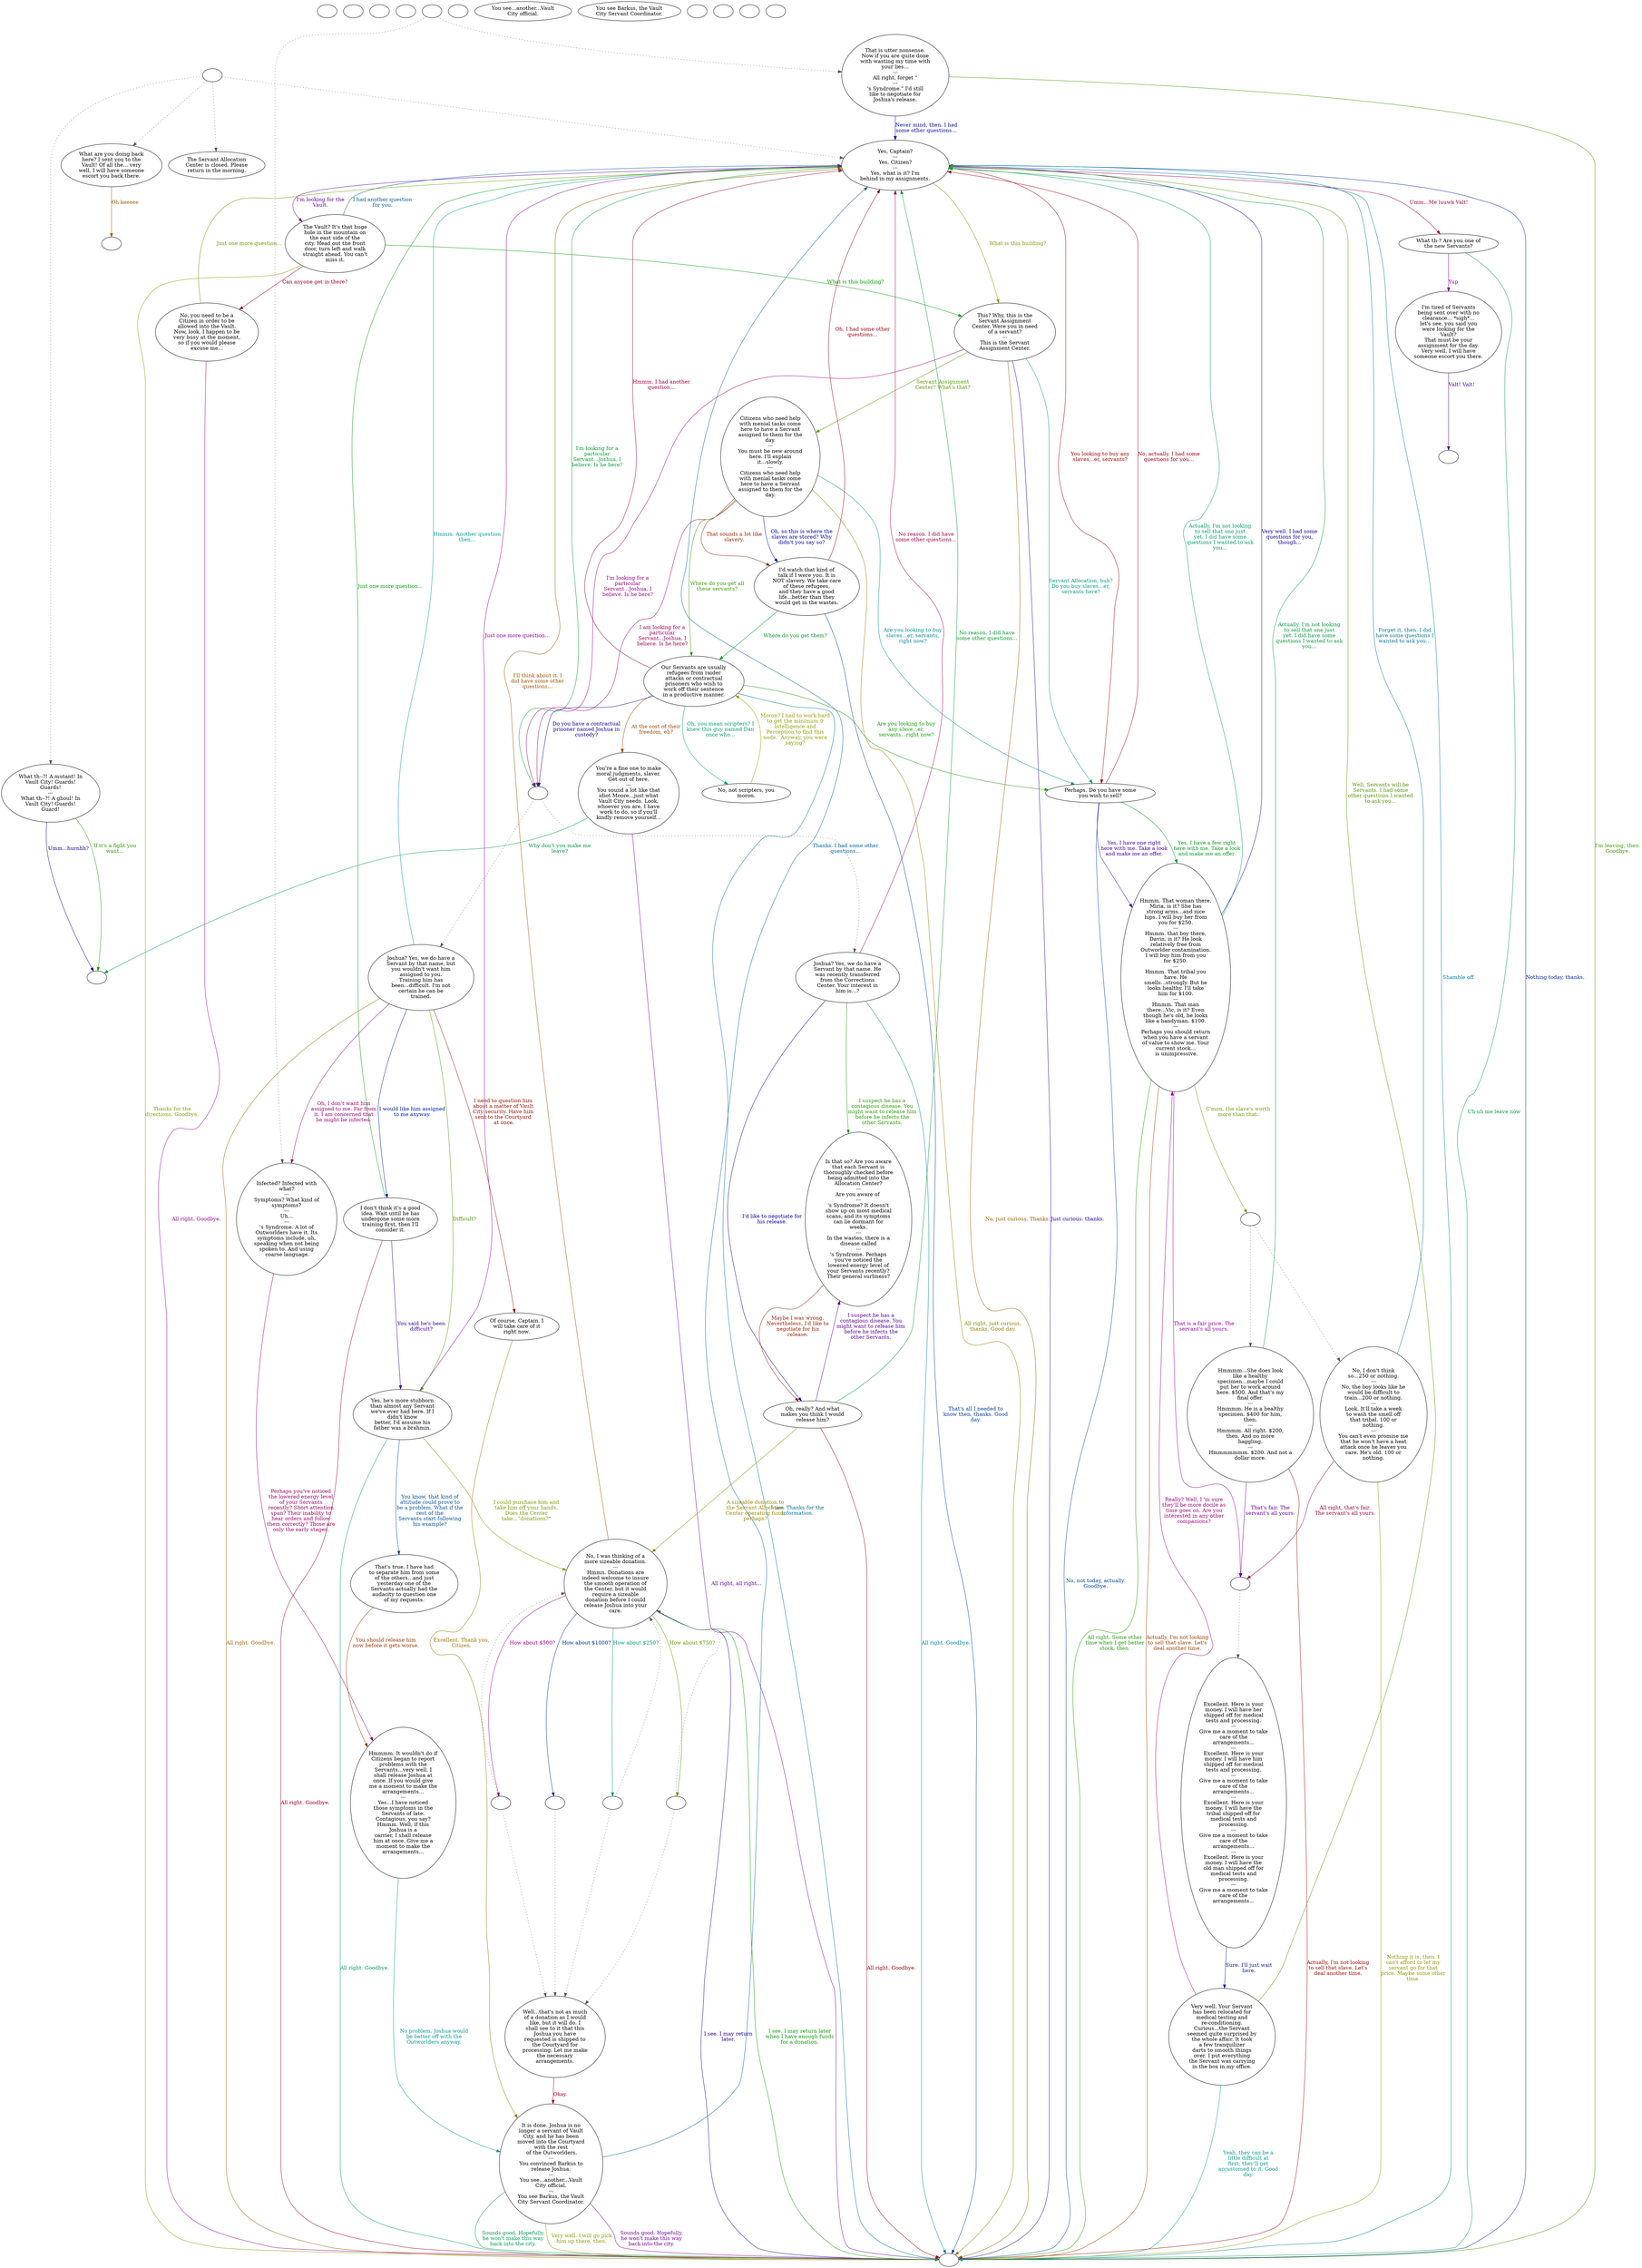 digraph vcbarkus {
  "checkPartyMembersNearDoor" [style=filled       fillcolor="#FFFFFF"       color="#000000"]
  "checkPartyMembersNearDoor" [label=""]
  "start" [style=filled       fillcolor="#FFFFFF"       color="#000000"]
  "start" [label=""]
  "critter_p_proc" [style=filled       fillcolor="#FFFFFF"       color="#000000"]
  "critter_p_proc" [label=""]
  "pickup_p_proc" [style=filled       fillcolor="#FFFFFF"       color="#000000"]
  "pickup_p_proc" [label=""]
  "talk_p_proc" [style=filled       fillcolor="#FFFFFF"       color="#000000"]
  "talk_p_proc" -> "Node001" [style=dotted color="#555555"]
  "talk_p_proc" -> "Node033" [style=dotted color="#555555"]
  "talk_p_proc" -> "Node002" [style=dotted color="#555555"]
  "talk_p_proc" -> "Node003" [style=dotted color="#555555"]
  "talk_p_proc" [label=""]
  "destroy_p_proc" [style=filled       fillcolor="#FFFFFF"       color="#000000"]
  "destroy_p_proc" [label=""]
  "look_at_p_proc" [style=filled       fillcolor="#FFFFFF"       color="#000000"]
  "look_at_p_proc" [label="You see...another...Vault\nCity official."]
  "description_p_proc" [style=filled       fillcolor="#FFFFFF"       color="#000000"]
  "description_p_proc" [label="You see Barkus, the Vault\nCity Servant Coordinator."]
  "use_skill_on_p_proc" [style=filled       fillcolor="#FFFFFF"       color="#000000"]
  "use_skill_on_p_proc" [label=""]
  "damage_p_proc" [style=filled       fillcolor="#FFFFFF"       color="#000000"]
  "damage_p_proc" [label=""]
  "map_enter_p_proc" [style=filled       fillcolor="#FFFFFF"       color="#000000"]
  "map_enter_p_proc" [label=""]
  "map_update_p_proc" [style=filled       fillcolor="#FFFFFF"       color="#000000"]
  "map_update_p_proc" [label=""]
  "Node998" [style=filled       fillcolor="#FFFFFF"       color="#000000"]
  "Node998" [label=""]
  "Node999" [style=filled       fillcolor="#FFFFFF"       color="#000000"]
  "Node999" [label=""]
  "Node001" [style=filled       fillcolor="#FFFFFF"       color="#000000"]
  "Node001" [label="What th--?! A mutant! In\nVault City! Guards!\nGuards!\n---\nWhat th--?! A ghoul! In\nVault City! Guards!\nGuard!"]
  "Node001" -> "Node998" [label="Umm...hurnhh?" color="#0D0099" fontcolor="#0D0099"]
  "Node001" -> "Node998" [label="If it's a fight you\nwant..." color="#209900" fontcolor="#209900"]
  "Node002" [style=filled       fillcolor="#FFFFFF"       color="#000000"]
  "Node002" [label="The Servant Allocation\nCenter is closed. Please\nreturn in the morning."]
  "Node003" [style=filled       fillcolor="#FFFFFF"       color="#000000"]
  "Node003" [label="Yes, Captain?\n---\nYes, Citizen?\n---\nYes, what is it? I'm\nbehind in my assignments."]
  "Node003" -> "Node006" [label="Umm...Me luuwk Valt!" color="#99004D" fontcolor="#99004D"]
  "Node003" -> "Node999" [label="Shamble off" color="#007999" fontcolor="#007999"]
  "Node003" -> "Node004" [label="What is this building?" color="#998C00" fontcolor="#998C00"]
  "Node003" -> "Node005" [label="I'm looking for the\nVault." color="#5F0099" fontcolor="#5F0099"]
  "Node003" -> "Node003a" [label="I'm looking for a\nparticular\nServant...Joshua, I\nbelieve. Is he here?" color="#009933" fontcolor="#009933"]
  "Node003" -> "Node027" [label="You looking to buy any\nslaves...er, servants?" color="#990600" fontcolor="#990600"]
  "Node003" -> "Node999" [label="Nothing today, thanks." color="#002799" fontcolor="#002799"]
  "Node003a" [style=filled       fillcolor="#FFFFFF"       color="#000000"]
  "Node003a" -> "Node013" [style=dotted color="#555555"]
  "Node003a" -> "Node017" [style=dotted color="#555555"]
  "Node003a" [label=""]
  "Node004" [style=filled       fillcolor="#FFFFFF"       color="#000000"]
  "Node004" [label="This? Why, this is the\nServant Assignment\nCenter. Were you in need\nof a servant?\n---\nThis is the Servant\nAssignment Center."]
  "Node004" -> "Node007" [label="Servant Assignment\nCenter? What's that?" color="#539900" fontcolor="#539900"]
  "Node004" -> "Node003a" [label="I'm looking for a\nparticular\nServant...Joshua, I\nbelieve. Is he here?" color="#990080" fontcolor="#990080"]
  "Node004" -> "Node027" [label="Servant Allocation, huh?\nDo you buy slaves...er,\nservants here?" color="#009986" fontcolor="#009986"]
  "Node004" -> "Node999" [label="No, just curious. Thanks." color="#995900" fontcolor="#995900"]
  "Node004" -> "Node999" [label="Just curious. thanks." color="#2C0099" fontcolor="#2C0099"]
  "Node005" [style=filled       fillcolor="#FFFFFF"       color="#000000"]
  "Node005" [label="The Vault? It's that huge\nhole in the mountain on\nthe east side of the\ncity. Head out the front\ndoor, turn left and walk\nstraight ahead. You can't\nmiss it."]
  "Node005" -> "Node004" [label="What is this building?" color="#009900" fontcolor="#009900"]
  "Node005" -> "Node010" [label="Can anyone get in there?" color="#99002D" fontcolor="#99002D"]
  "Node005" -> "Node003" [label="I had another question\nfor you." color="#005A99" fontcolor="#005A99"]
  "Node005" -> "Node999" [label="Thanks for the\ndirections. Goodbye." color="#869900" fontcolor="#869900"]
  "Node006" [style=filled       fillcolor="#FFFFFF"       color="#000000"]
  "Node006" [label="What th-? Are you one of\nthe new Servants?"]
  "Node006" -> "Node008" [label="Yup" color="#7F0099" fontcolor="#7F0099"]
  "Node006" -> "Node999" [label="Uh-uh me leave now" color="#009952" fontcolor="#009952"]
  "Node007" [style=filled       fillcolor="#FFFFFF"       color="#000000"]
  "Node007" [label="Citizens who need help\nwith menial tasks come\nhere to have a Servant\nassigned to them for the\nday.\n---\nYou must be new around\nhere. I'll explain\nit...slowly.\n---\nCitizens who need help\nwith menial tasks come\nhere to have a Servant\nassigned to them for the\nday."]
  "Node007" -> "Node009" [label="That sounds a lot like\nslavery." color="#992600" fontcolor="#992600"]
  "Node007" -> "Node009" [label="Oh, so this is where the\nslaves are stored? Why\ndidn't you say so?" color="#000799" fontcolor="#000799"]
  "Node007" -> "Node011" [label="Where do you get all\nthese servants?" color="#349900" fontcolor="#349900"]
  "Node007" -> "Node003a" [label="I am looking for a\nparticular\nServant...Joshua, I\nbelieve. Is he here?" color="#990060" fontcolor="#990060"]
  "Node007" -> "Node027" [label="Are you looking to buy\nslaves...er, servants,\nright now?" color="#008D99" fontcolor="#008D99"]
  "Node007" -> "Node999" [label="All right, just curious,\nthanks. Good day." color="#997900" fontcolor="#997900"]
  "Node008" [style=filled       fillcolor="#FFFFFF"       color="#000000"]
  "Node008" [label="I'm tired of Servants\nbeing sent over with no\nclearance... *sigh*...\nlet's see, you said you\nwere looking for the\nVault?\nThat must be your\nassignment for the day.\nVery well. I will have\nsomeone escort you there."]
  "Node008" -> "Node008a" [label="Valt! Valt!" color="#4C0099" fontcolor="#4C0099"]
  "Node008a" [style=filled       fillcolor="#FFFFFF"       color="#000000"]
  "Node008a" [label=""]
  "Node009" [style=filled       fillcolor="#FFFFFF"       color="#000000"]
  "Node009" [label="I'd watch that kind of\ntalk if I were you. It is\nNOT slavery. We take care\nof these refugees,\nand they have a good\nlife...better than they\nwould get in the wastes."]
  "Node009" -> "Node011" [label="Where do you get them?" color="#00991F" fontcolor="#00991F"]
  "Node009" -> "Node003" [label="Oh, I had some other\nquestions..." color="#99000D" fontcolor="#99000D"]
  "Node009" -> "Node999" [label="That's all I needed to\nknow then, thanks. Good\nday." color="#003A99" fontcolor="#003A99"]
  "Node010" [style=filled       fillcolor="#FFFFFF"       color="#000000"]
  "Node010" [label="No, you need to be a\nCitizen in order to be\nallowed into the Vault.\nNow, look, I happen to be\nvery busy at the moment,\nso if you would please\nexcuse me..."]
  "Node010" -> "Node003" [label="Just one more question..." color="#679900" fontcolor="#679900"]
  "Node010" -> "Node999" [label="All right. Goodbye." color="#990093" fontcolor="#990093"]
  "Node011" [style=filled       fillcolor="#FFFFFF"       color="#000000"]
  "Node011" [label="Our Servants are usually\nrefugees from raider\nattacks or contractual\nprisoners who wish to\nwork off their sentence\nin a productive manner."]
  "Node011" -> "Node011a" [label="Oh, you mean scripters? I\nknew this guy named Dan\nonce who..." color="#009972" fontcolor="#009972"]
  "Node011" -> "Node012" [label="At the cost of their\nfreedom, eh?" color="#994500" fontcolor="#994500"]
  "Node011" -> "Node003a" [label="Do you have a contractual\nprisoner named Joshua in\ncustody?" color="#190099" fontcolor="#190099"]
  "Node011" -> "Node027" [label="Are you looking to buy\nany slave...er,\nservants...right now?" color="#149900" fontcolor="#149900"]
  "Node011" -> "Node003" [label="Hmmm. I had another\nquestion..." color="#990041" fontcolor="#990041"]
  "Node011" -> "Node999" [label="I see. Thanks for the\ninformation." color="#006D99" fontcolor="#006D99"]
  "Node011a" [style=filled       fillcolor="#FFFFFF"       color="#000000"]
  "Node011a" [label="No, not scripters, you\nmoron."]
  "Node011a" -> "Node011" [label="Moron? I had to work hard\nto get the minimum 9\nIntelligence and\nPerception to find this\nnode.  Anyway, you were\nsaying?" color="#999800" fontcolor="#999800"]
  "Node012" [style=filled       fillcolor="#FFFFFF"       color="#000000"]
  "Node012" [label="You're a fine one to make\nmoral judgments, slaver.\nGet out of here.\n---\nYou sound a lot like that\nidiot Moore...just what\nVault City needs. Look,\nwhoever you are, I have\nwork to do, so if you'll\nkindly remove yourself..."]
  "Node012" -> "Node999" [label="All right, all right..." color="#6B0099" fontcolor="#6B0099"]
  "Node012" -> "Node998" [label="Why don't you make me\nleave?" color="#00993F" fontcolor="#00993F"]
  "Node013" [style=filled       fillcolor="#FFFFFF"       color="#000000"]
  "Node013" [label="Joshua? Yes, we do have a\nServant by that name, but\nyou wouldn't want him\nassigned to you.\nTraining him has\nbeen...difficult. I'm not\ncertain he can be\ntrained."]
  "Node013" -> "Node026" [label="I need to question him\nabout a matter of Vault\nCity security. Have him\nsent to the Courtyard\n at once." color="#991200" fontcolor="#991200"]
  "Node013" -> "Node014" [label="I would like him assigned\nto me anyway." color="#001A99" fontcolor="#001A99"]
  "Node013" -> "Node015" [label="Difficult?" color="#479900" fontcolor="#479900"]
  "Node013" -> "Node024" [label="Oh, I don't want him\nassigned to me. Far from\nit. I am concerned that\nhe might be infected." color="#990074" fontcolor="#990074"]
  "Node013" -> "Node003" [label="Hmmm. Another question\nthen..." color="#009992" fontcolor="#009992"]
  "Node013" -> "Node999" [label="All right. Goodbye." color="#996500" fontcolor="#996500"]
  "Node014" [style=filled       fillcolor="#FFFFFF"       color="#000000"]
  "Node014" [label="I don't think it's a good\nidea. Wait until he has\nundergone some more\ntraining first, then I'll\nconsider it."]
  "Node014" -> "Node015" [label="You said he's been\ndifficult?" color="#380099" fontcolor="#380099"]
  "Node014" -> "Node003" [label="Just one more question..." color="#00990C" fontcolor="#00990C"]
  "Node014" -> "Node999" [label="All right. Goodbye." color="#990021" fontcolor="#990021"]
  "Node015" [style=filled       fillcolor="#FFFFFF"       color="#000000"]
  "Node015" [label="Yes, he's more stubborn\nthan almost any Servant\nwe've ever had here. If I\ndidn't know\nbetter, I'd assume his\nfather was a brahmin."]
  "Node015" -> "Node016" [label="You know, that kind of\nattitude could prove to\nbe a problem. What if the\nrest of the\nServants start following\nhis example?" color="#004E99" fontcolor="#004E99"]
  "Node015" -> "Node019" [label="I could purchase him and\ntake him off your hands.\nDoes the Center\ntake...\"donations?\"" color="#7A9900" fontcolor="#7A9900"]
  "Node015" -> "Node003" [label="Just one more question..." color="#8B0099" fontcolor="#8B0099"]
  "Node015" -> "Node999" [label="All right. Goodbye." color="#00995E" fontcolor="#00995E"]
  "Node016" [style=filled       fillcolor="#FFFFFF"       color="#000000"]
  "Node016" [label="That's true. I have had\nto separate him from some\nof the others...and just\nyesterday one of the\nServants actually had the\naudacity to question one\nof my requests."]
  "Node016" -> "Node025" [label="You should release him\nnow before it gets worse." color="#993200" fontcolor="#993200"]
  "Node017" [style=filled       fillcolor="#FFFFFF"       color="#000000"]
  "Node017" [label="Joshua? Yes, we do have a\nServant by that name. He\nwas recently transferred\nfrom the Corrections\nCenter. Your interest in\nhim is...?"]
  "Node017" -> "Node018" [label="I'd like to negotiate for\nhis release." color="#050099" fontcolor="#050099"]
  "Node017" -> "Node022" [label="I suspect he has a\ncontagious disease. You\nmight want to release him\nbefore he infects the\nother Servants." color="#279900" fontcolor="#279900"]
  "Node017" -> "Node003" [label="No reason. I did have\nsome other questions..." color="#990054" fontcolor="#990054"]
  "Node017" -> "Node999" [label="All right. Goodbye." color="#008199" fontcolor="#008199"]
  "Node018" [style=filled       fillcolor="#FFFFFF"       color="#000000"]
  "Node018" [label="Oh, really? And what\nmakes you think I would\nrelease him?"]
  "Node018" -> "Node019" [label="A sizeable donation to\nthe Servant Allocation\nCenter operating fund,\nperhaps?" color="#998500" fontcolor="#998500"]
  "Node018" -> "Node022" [label="I suspect he has a\ncontagious disease. You\nmight want to release him\nbefore he infects the\nother Servants." color="#580099" fontcolor="#580099"]
  "Node018" -> "Node003" [label="No reason. I did have\nsome other questions..." color="#00992B" fontcolor="#00992B"]
  "Node018" -> "Node999" [label="All right. Goodbye." color="#990001" fontcolor="#990001"]
  "Node019" [style=filled       fillcolor="#FFFFFF"       color="#000000"]
  "Node019" [label="No, I was thinking of a\nmore sizeable donation.\n---\nHmmn. Donations are\nindeed welcome to insure\nthe smooth operation of\nthe Center, but it would\nrequire a sizeable\ndonation before I could\nrelease Joshua into your\ncare."]
  "Node019" -> "Node019a" [label="How about $1000?" color="#002E99" fontcolor="#002E99"]
  "Node019" -> "Node019b" [label="How about $750?" color="#5B9900" fontcolor="#5B9900"]
  "Node019" -> "Node019c" [label="How about $500?" color="#990087" fontcolor="#990087"]
  "Node019" -> "Node019d" [label="How about $250?" color="#00997E" fontcolor="#00997E"]
  "Node019" -> "Node003" [label="I'll think about it. I\ndid have some other\nquestions..." color="#995100" fontcolor="#995100"]
  "Node019" -> "Node999" [label="I see. I may return\nlater." color="#250099" fontcolor="#250099"]
  "Node019" -> "Node999" [label="I see. I may return later\nwhen I have enough funds\nfor a donation." color="#089900" fontcolor="#089900"]
  "Node019a" [style=filled       fillcolor="#FFFFFF"       color="#000000"]
  "Node019a" -> "Node020" [style=dotted color="#555555"]
  "Node019a" [label=""]
  "Node019b" [style=filled       fillcolor="#FFFFFF"       color="#000000"]
  "Node019b" -> "Node020" [style=dotted color="#555555"]
  "Node019b" -> "Node019" [style=dotted color="#555555"]
  "Node019b" [label=""]
  "Node019c" [style=filled       fillcolor="#FFFFFF"       color="#000000"]
  "Node019c" -> "Node020" [style=dotted color="#555555"]
  "Node019c" -> "Node019" [style=dotted color="#555555"]
  "Node019c" [label=""]
  "Node019d" [style=filled       fillcolor="#FFFFFF"       color="#000000"]
  "Node019d" -> "Node020" [style=dotted color="#555555"]
  "Node019d" -> "Node019" [style=dotted color="#555555"]
  "Node019d" [label=""]
  "Node020" [style=filled       fillcolor="#FFFFFF"       color="#000000"]
  "Node020" [label="Well...that's not as much\nof a donation as I would\nlike, but it will do. I\nshall see to it that this\nJoshua you have\nrequested is shipped to\nthe Courtyard for\nprocessing. Let me make\nthe necessary\narrangements."]
  "Node020" -> "Node021" [label="Okay." color="#990034" fontcolor="#990034"]
  "Node021" [style=filled       fillcolor="#FFFFFF"       color="#000000"]
  "Node021" [label="It is done. Joshua is no\nlonger a servant of Vault\nCity, and he has been\nmoved into the Courtyard\nwith the rest\n of the Outworlders.\n---\nYou convinced Barkus to\nrelease Joshua.\n---\nYou see...another...Vault\nCity official.\n---\nYou see Barkus, the Vault\nCity Servant Coordinator."]
  "Node021" -> "Node003" [label="Thanks. I had some other\nquestions..." color="#006199" fontcolor="#006199"]
  "Node021" -> "Node999" [label="Very well. I will go pick\nhim up there, then." color="#8E9900" fontcolor="#8E9900"]
  "Node021" -> "Node999" [label="Sounds good. Hopefully,\nhe won't make this way\nback into the city." color="#780099" fontcolor="#780099"]
  "Node021" -> "Node999" [label="Sounds good. Hopefully,\nhe won't make this way\nback into the city." color="#00994B" fontcolor="#00994B"]
  "Node022" [style=filled       fillcolor="#FFFFFF"       color="#000000"]
  "Node022" [label="Is that so? Are you aware\nthat each Servant is\nthoroughly checked before\nbeing admitted into the\nAllocation Center?\n---\nAre you aware of \n---\n's Syndrome? It doesn't\nshow up on most medical\nscans, and its symptoms\ncan lie dormant for\nweeks.\n---\nIn the wastes, there is a\ndisease called\n---\n's Syndrome. Perhaps\nyou've noticed the\nlowered energy level of\nyour Servants recently?\nTheir general surliness?"]
  "Node022" -> "Node018" [label="Maybe I was wrong.\nNevertheless, I'd like to\nnegotiate for his\nrelease." color="#991E00" fontcolor="#991E00"]
  "Node022a" [style=filled       fillcolor="#FFFFFF"       color="#000000"]
  "Node022a" -> "Node024" [style=dotted color="#555555"]
  "Node022a" -> "Node023" [style=dotted color="#555555"]
  "Node022a" [label=""]
  "Node023" [style=filled       fillcolor="#FFFFFF"       color="#000000"]
  "Node023" [label="That is utter nonsense.\nNow if you are quite done\nwith wasting my time with\nyour lies...\n---\nAll right, forget \"\n---\n's Syndrome.\" I'd still\nlike to negotiate for\nJoshua's release."]
  "Node023" -> "Node003" [label="Never mind, then. I had\nsome other questions..." color="#000E99" fontcolor="#000E99"]
  "Node023" -> "Node999" [label="I'm leaving, then.\nGoodbye." color="#3B9900" fontcolor="#3B9900"]
  "Node024" [style=filled       fillcolor="#FFFFFF"       color="#000000"]
  "Node024" [label="Infected? Infected with\nwhat?\n---\nSymptoms? What kind of\nsymptoms?\n---\nUh...\n---\n's Syndrome. A lot of\nOutworlders have it. Its\nsymptoms include, uh,\nspeaking when not being\nspoken to. And using\n coarse language."]
  "Node024" -> "Node025" [label="Perhaps you've noticed\nthe lowered energy level\nof your Servants\nrecently? Short attention\nspan? Their inability to\nhear orders and follow\nthem correctly? Those are\nonly the early stages." color="#990068" fontcolor="#990068"]
  "Node025" [style=filled       fillcolor="#FFFFFF"       color="#000000"]
  "Node025" [label="Hmmmm. It wouldn't do if\nCitizens began to report\nproblems with the\nServants...very well, I\nshall release Joshua at\nonce. If you would give\nme a moment to make the\narrangements...\n---\nYes...I have noticed\nthose symptoms in the\nServants of late.\nContagious, you say?\nHmmm. Well, if this\nJoshua is a\ncarrier, I shall release\nhim at once. Give me a\nmoment to make the\narrangements..."]
  "Node025" -> "Node021" [label="No problem. Joshua would\nbe better off with the\nOutworlders anyway." color="#009499" fontcolor="#009499"]
  "Node026" [style=filled       fillcolor="#FFFFFF"       color="#000000"]
  "Node026" [label="Of course, Captain. I\nwill take care of it\nright now."]
  "Node026" -> "Node021" [label="Excellent. Thank you,\nCitizen." color="#997100" fontcolor="#997100"]
  "Node027" [style=filled       fillcolor="#FFFFFF"       color="#000000"]
  "Node027" [label="Perhaps. Do you have some\nyou wish to sell?"]
  "Node027" -> "Node028" [label="Yes, I have one right\nhere with me. Take a look\nand make me an offer." color="#440099" fontcolor="#440099"]
  "Node027" -> "Node028" [label="Yes, I have a few right\nhere with me. Take a look\nand make me an offer." color="#009918" fontcolor="#009918"]
  "Node027" -> "Node003" [label="No, actually. I had some\nquestions for you..." color="#990015" fontcolor="#990015"]
  "Node027" -> "Node999" [label="No, not today, actually.\nGoodbye." color="#004299" fontcolor="#004299"]
  "Node028" [style=filled       fillcolor="#FFFFFF"       color="#000000"]
  "Node028" [label="Hmmm. That woman there,\nMiria, is it? She has\nstrong arms...and nice\nhips. I will buy her from\nyou for $250.\n---\nHmmm. that boy there,\nDavin, is it? He look\nrelatively free from\nOutworlder contamination.\nI will buy him from you\nfor $250.\n---\nHmmm. That tribal you\nhave. He\nsmells...strongly. But he\nlooks healthy. I'll take\nhim for $100.\n---\nHmmm. That man\nthere...Vic, is it? Even\nthough he's old, he looks\nlike a handyman. $100.\n---\nPerhaps you should return\nwhen you have a servant\nof value to show me. Your\ncurrent stock...\n is unimpressive."]
  "Node028" -> "Node028a" [label="C'mon, the slave's worth\nmore than that." color="#6E9900" fontcolor="#6E9900"]
  "Node028" -> "Node028b" [label="That is a fair price. The\nservant's all yours." color="#970099" fontcolor="#970099"]
  "Node028" -> "Node003" [label="Actually, I'm not looking\nto sell that one just\nyet. I did have some\nquestions I wanted to ask\nyou..." color="#00996B" fontcolor="#00996B"]
  "Node028" -> "Node999" [label="Actually, I'm not looking\nto sell that slave. Let's\ndeal another time." color="#993E00" fontcolor="#993E00"]
  "Node028" -> "Node003" [label="Very well. I had some\nquestions for you,\nthough..." color="#110099" fontcolor="#110099"]
  "Node028" -> "Node999" [label="All right. Some other\ntime when I get better\nstock, then." color="#1B9900" fontcolor="#1B9900"]
  "Node028a" [style=filled       fillcolor="#FFFFFF"       color="#000000"]
  "Node028a" -> "Node030" [style=dotted color="#555555"]
  "Node028a" -> "Node029" [style=dotted color="#555555"]
  "Node028a" [label=""]
  "Node028b" [style=filled       fillcolor="#FFFFFF"       color="#000000"]
  "Node028b" -> "Node031" [style=dotted color="#555555"]
  "Node028b" [label=""]
  "Node029" [style=filled       fillcolor="#FFFFFF"       color="#000000"]
  "Node029" [label="No, I don't think\nso...250 or nothing.\n---\nNo, the boy looks like he\nwould be difficult to\ntrain...200 or nothing.\n---\nLook. It'll take a week\nto wash the smell off\nthat tribal. 100 or\nnothing.\n---\nYou can't even promise me\nthat he won't have a heat\nattack once he leaves you\ncare. He's old. 100 or\nnothing."]
  "Node029" -> "Node028b" [label="All right, that's fair.\nThe servant's all yours." color="#990048" fontcolor="#990048"]
  "Node029" -> "Node003" [label="Forget it, then. I did\nhave some questions I\nwanted to ask you..." color="#007599" fontcolor="#007599"]
  "Node029" -> "Node999" [label="Nothing it is, then. I\ncan't afford to let my\nservant go for that\nprice. Maybe some other\ntime." color="#999100" fontcolor="#999100"]
  "Node030" [style=filled       fillcolor="#FFFFFF"       color="#000000"]
  "Node030" [label="Hmmmm...She does look\nlike a healthy\nspecimen...maybe I could\nput her to work around\nhere. $500. And that's my\nfinal offer.\n---\nHmmmm. He is a healthy\nspecimen. $400 for him,\nthen.\n---\nHmmmm. All right. $200,\nthen. And no more\nhaggling.\n---\nHmmmmmmm. $200. And not a\ndollar more."]
  "Node030" -> "Node028b" [label="That's fair. The\nservant's all yours." color="#640099" fontcolor="#640099"]
  "Node030" -> "Node003" [label="Actually, I'm not looking\nto sell that one just\nyet. I did have some\nquestions I wanted to ask\nyou..." color="#009937" fontcolor="#009937"]
  "Node030" -> "Node999" [label="Actually, I'm not looking\nto sell that slave. Let's\ndeal another time." color="#990B00" fontcolor="#990B00"]
  "Node031" [style=filled       fillcolor="#FFFFFF"       color="#000000"]
  "Node031" [label="Excellent. Here is your\nmoney. I will have her\nshipped off for medical\ntests and processing.\n---\nGive me a moment to take\ncare of the\narrangements...\n---\nExcellent. Here is your\nmoney. I will have him\nshipped off for medical\ntests and processing.\n---\nGive me a moment to take\ncare of the\narrangements...\n---\nExcellent. Here is your\nmoney. I will have the\ntribal shipped off for\nmedical tests and\nprocessing.\n---\nGive me a moment to take\ncare of the\narrangements...\n---\nExcellent. Here is your\nmoney. I will have the\nold man shipped off for\nmedical tests and\nprocessing.\n---\nGive me a moment to take\ncare of the\narrangements..."]
  "Node031" -> "Node032" [label="Sure. I'll just wait\nhere." color="#002299" fontcolor="#002299"]
  "Node032" [style=filled       fillcolor="#FFFFFF"       color="#000000"]
  "Node032" [label="Very well. Your Servant\nhas been relocated for\nmedical testing and\nre-conditioning.\nCurious...the Servant\nseemed quite surprised by\nthe whole affair. It took\na few tranquilizer\ndarts to smooth things\nover. I put everything\nthe Servant was carrying\nin the box in my office."]
  "Node032" -> "Node003" [label="Well, Servants will be\nServants. I had some\nother questions I wanted\nto ask you..." color="#4F9900" fontcolor="#4F9900"]
  "Node032" -> "Node028" [label="Really? Well, I 'm sure\nthey'll be more docile as\ntime goes on. Are you\ninterested in any other\ncompanions?" color="#99007B" fontcolor="#99007B"]
  "Node032" -> "Node999" [label="Yeah, they can be a\nlittle difficult at\nfirst; they'll get\naccustomed to it. Good\nday." color="#00998A" fontcolor="#00998A"]
  "Node033" [style=filled       fillcolor="#FFFFFF"       color="#000000"]
  "Node033" [label="What are you doing back\nhere? I sent you to the\nVault! Of all the... very\nwell, I will have someone\nescort you back there."]
  "Node033" -> "Node033a" [label="Oh-keeeee" color="#995E00" fontcolor="#995E00"]
  "Node033a" [style=filled       fillcolor="#FFFFFF"       color="#000000"]
  "Node033a" [label=""]
}